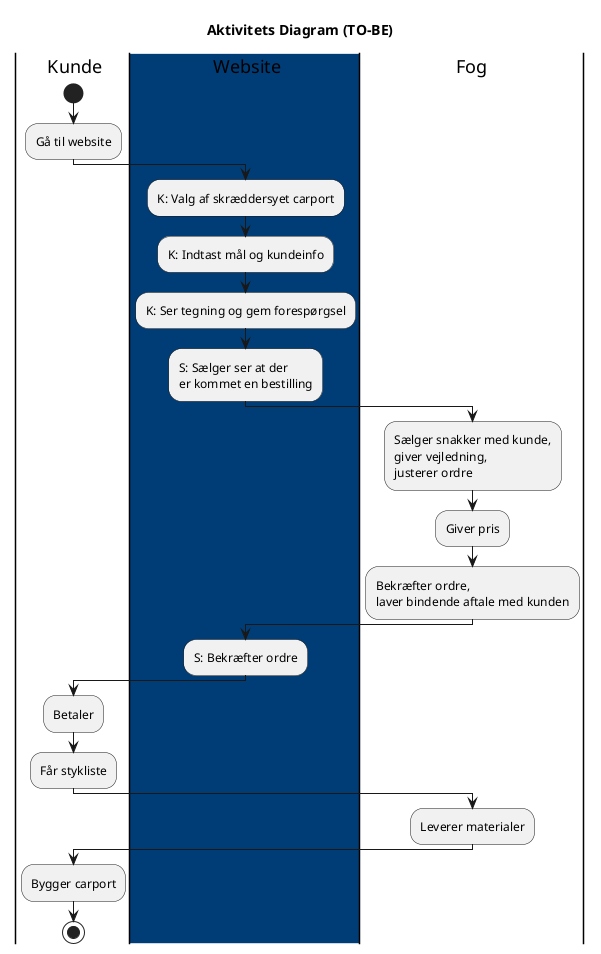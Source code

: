 @startuml
'https://plantuml.com/activity-diagram-beta
Title Aktivitets Diagram (TO-BE)
|k| Kunde
start
:Gå til website;
|#003D76|w| Website
:K: Valg af skræddersyet carport;
:K: Indtast mål og kundeinfo;
:K: Ser tegning og gem forespørgsel;
:S: Sælger ser at der
er kommet en bestilling;
|s|Fog
:Sælger snakker med kunde,
giver vejledning,
justerer ordre;
:Giver pris;
:Bekræfter ordre,
laver bindende aftale med kunden;
|w|
:S: Bekræfter ordre;
|k|
:Betaler;
:Får stykliste;
|s|
:Leverer materialer;
|k|
:Bygger carport;
stop
@enduml